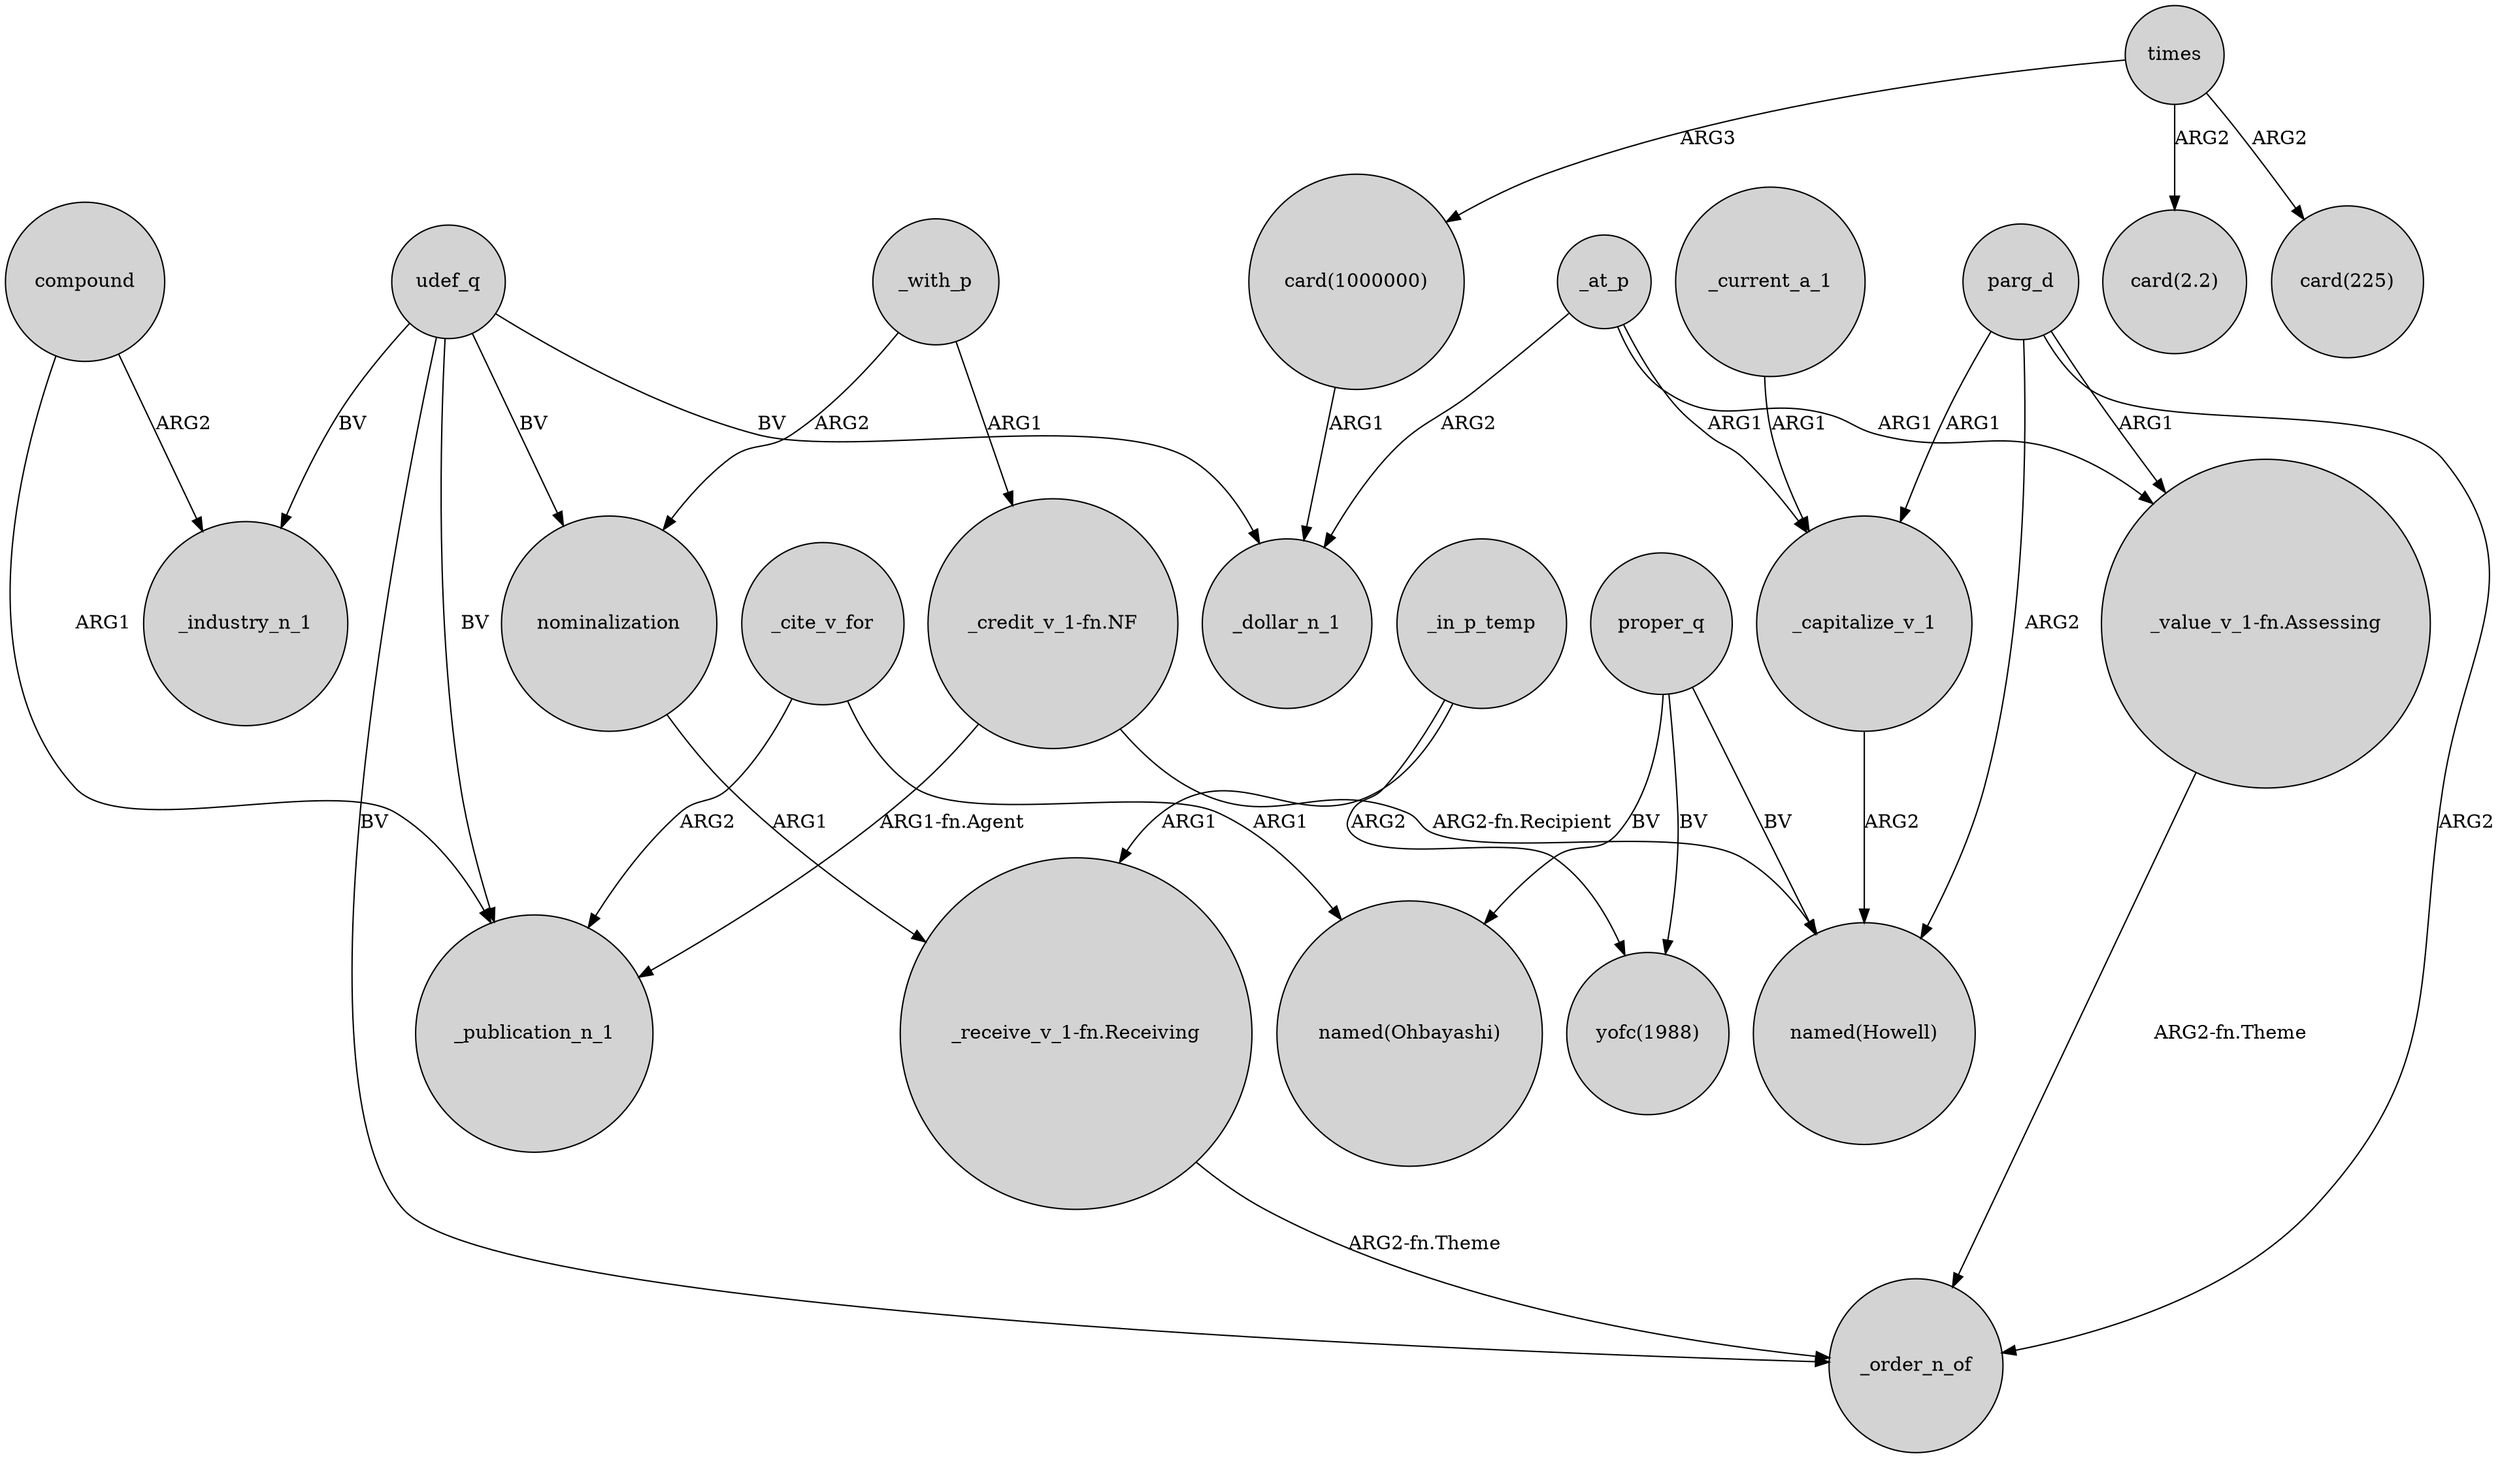digraph {
	node [shape=circle style=filled]
	"card(1000000)" -> _dollar_n_1 [label=ARG1]
	_at_p -> _capitalize_v_1 [label=ARG1]
	times -> "card(2.2)" [label=ARG2]
	_at_p -> _dollar_n_1 [label=ARG2]
	_cite_v_for -> "named(Ohbayashi)" [label=ARG1]
	compound -> _publication_n_1 [label=ARG1]
	udef_q -> _order_n_of [label=BV]
	proper_q -> "named(Howell)" [label=BV]
	_with_p -> nominalization [label=ARG2]
	_current_a_1 -> _capitalize_v_1 [label=ARG1]
	parg_d -> _capitalize_v_1 [label=ARG1]
	_with_p -> "_credit_v_1-fn.NF" [label=ARG1]
	udef_q -> _publication_n_1 [label=BV]
	"_credit_v_1-fn.NF" -> _publication_n_1 [label="ARG1-fn.Agent"]
	_at_p -> "_value_v_1-fn.Assessing" [label=ARG1]
	"_value_v_1-fn.Assessing" -> _order_n_of [label="ARG2-fn.Theme"]
	parg_d -> "named(Howell)" [label=ARG2]
	parg_d -> _order_n_of [label=ARG2]
	_in_p_temp -> "_receive_v_1-fn.Receiving" [label=ARG1]
	_cite_v_for -> _publication_n_1 [label=ARG2]
	nominalization -> "_receive_v_1-fn.Receiving" [label=ARG1]
	times -> "card(225)" [label=ARG2]
	compound -> _industry_n_1 [label=ARG2]
	times -> "card(1000000)" [label=ARG3]
	"_credit_v_1-fn.NF" -> "named(Howell)" [label="ARG2-fn.Recipient"]
	proper_q -> "yofc(1988)" [label=BV]
	"_receive_v_1-fn.Receiving" -> _order_n_of [label="ARG2-fn.Theme"]
	_capitalize_v_1 -> "named(Howell)" [label=ARG2]
	udef_q -> nominalization [label=BV]
	proper_q -> "named(Ohbayashi)" [label=BV]
	parg_d -> "_value_v_1-fn.Assessing" [label=ARG1]
	udef_q -> _industry_n_1 [label=BV]
	_in_p_temp -> "yofc(1988)" [label=ARG2]
	udef_q -> _dollar_n_1 [label=BV]
}
